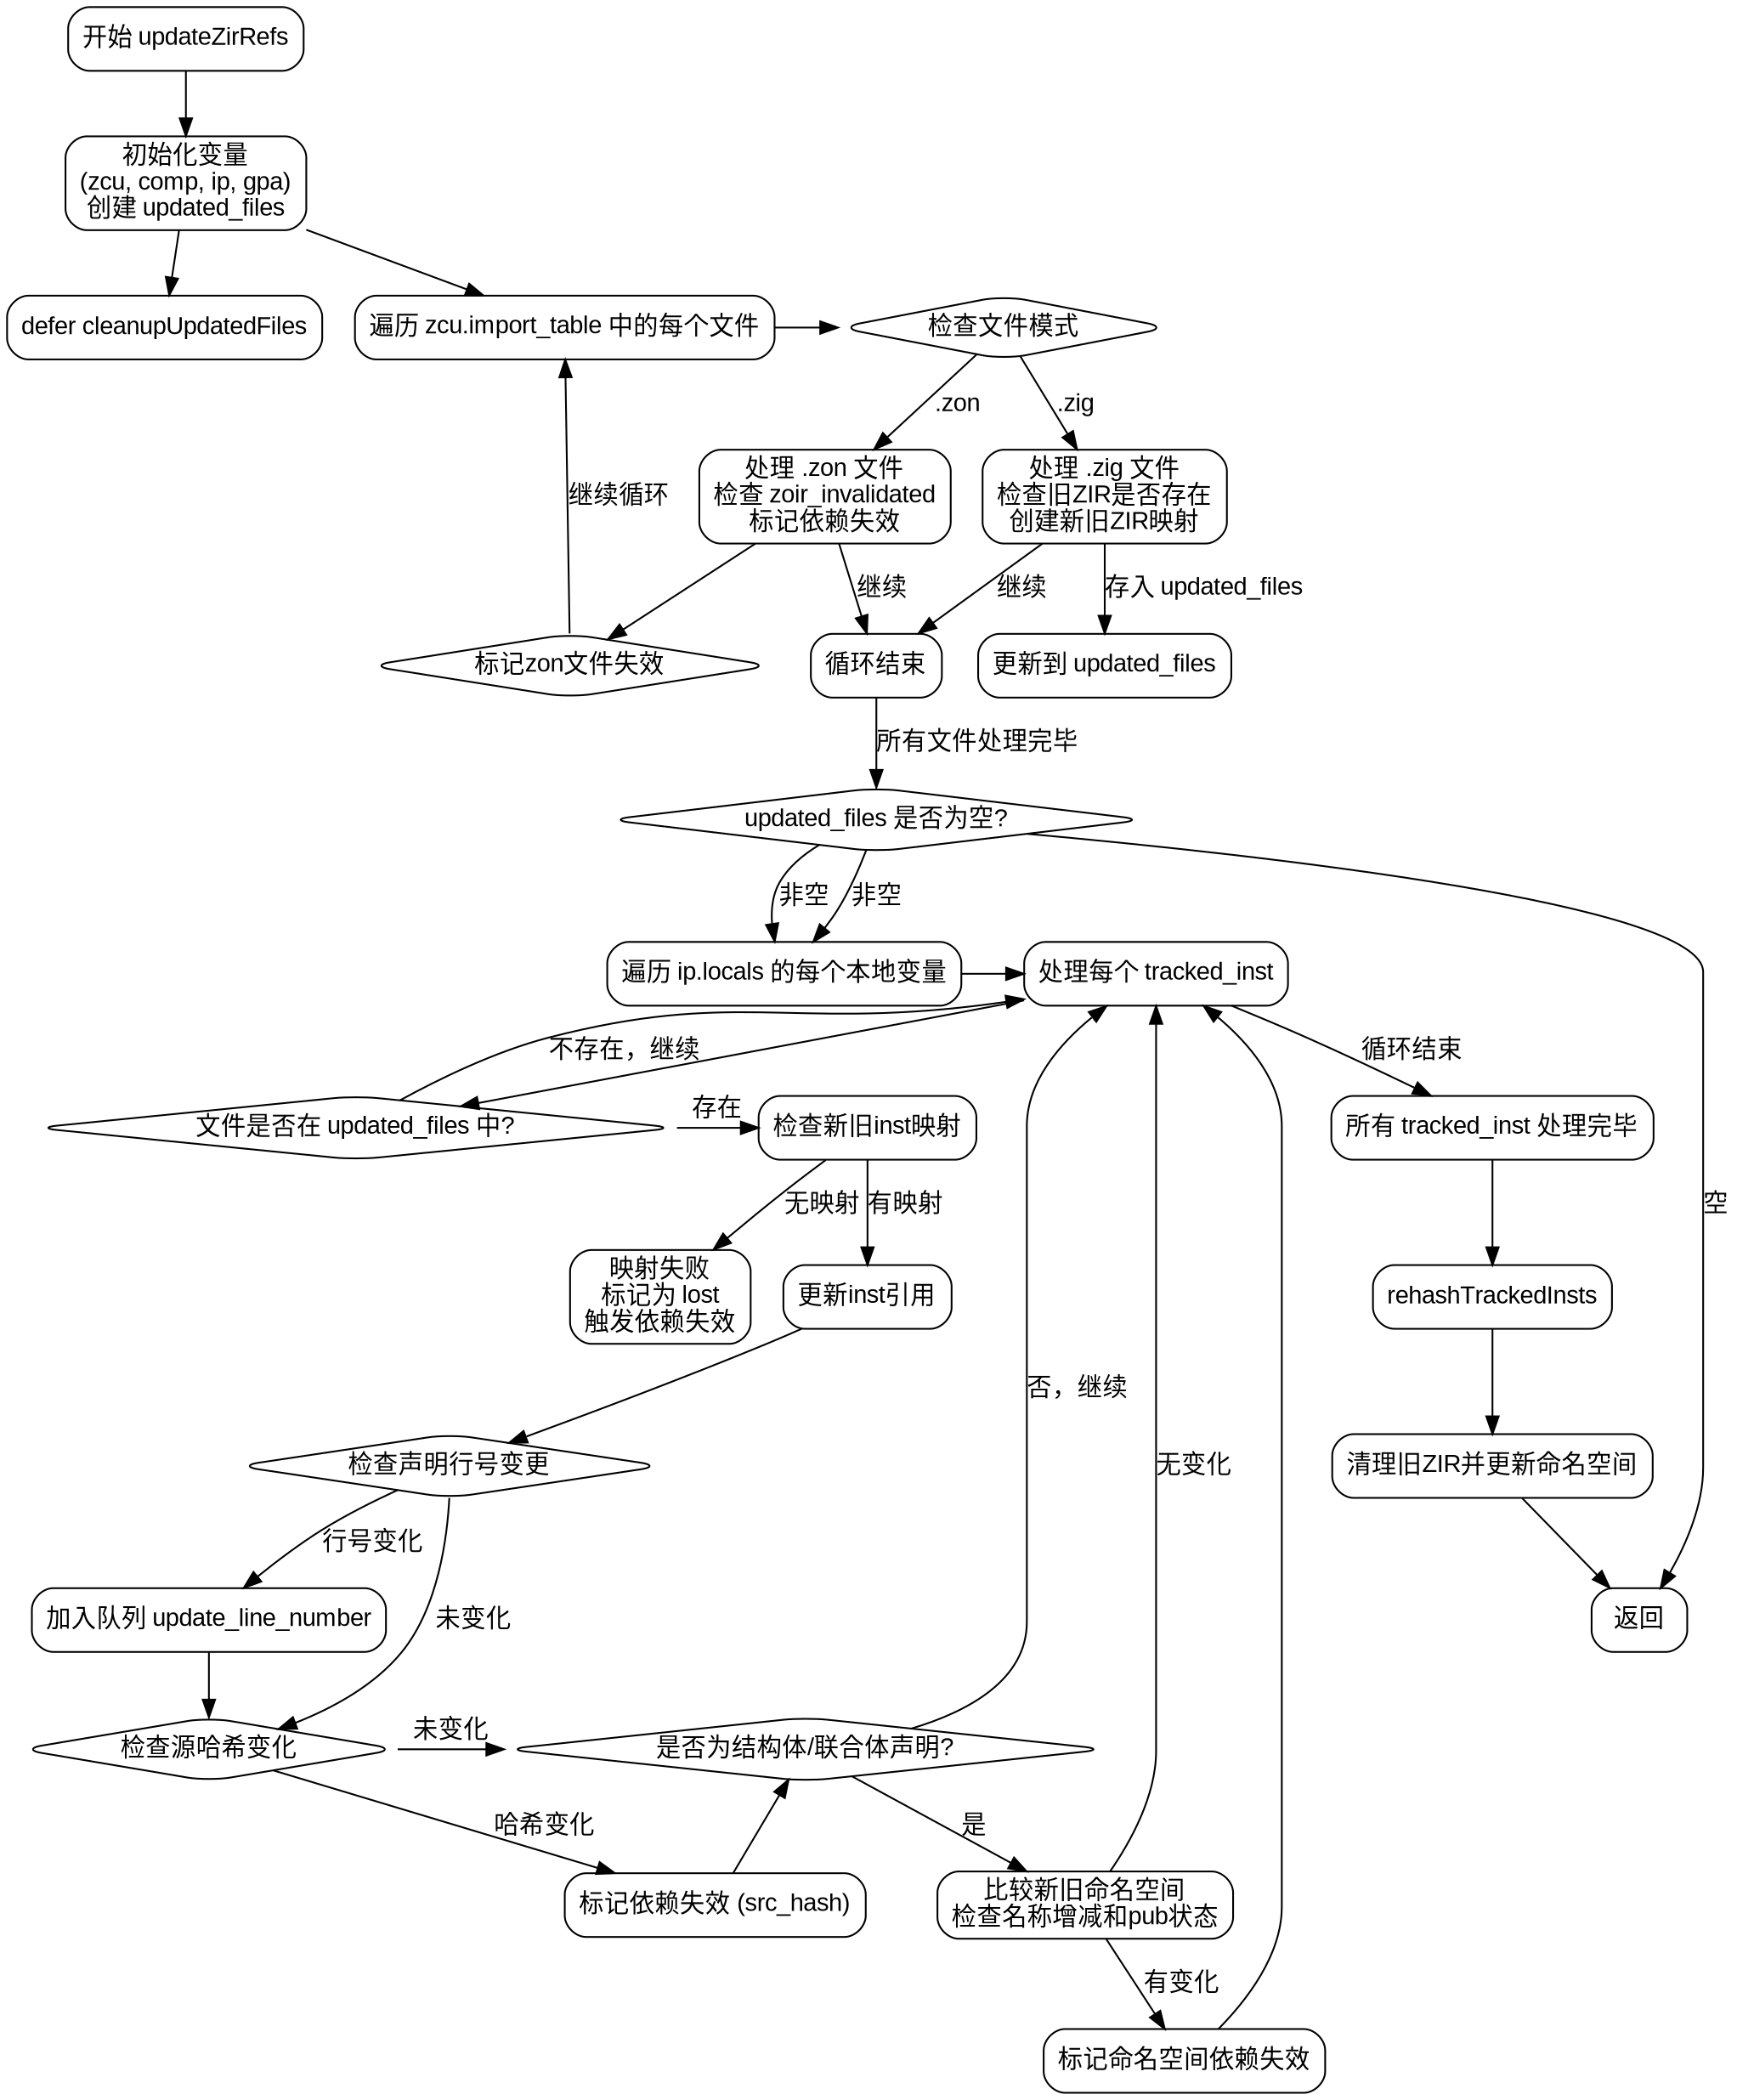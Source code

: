 
digraph flowchart {
    node [shape=rectangle, style="rounded", fontname="Arial"];
    edge [fontname="Arial"];

    start [label="开始 updateZirRefs"];
    init [label="初始化变量\n(zcu, comp, ip, gpa)\n创建 updated_files"];
    cleanup [label="defer cleanupUpdatedFiles"];

    start -> init -> cleanup;

    loop_files [label="遍历 zcu.import_table 中的每个文件"];
    init -> loop_files;

    check_file_mode [label="检查文件模式", shape=diamond];
    loop_files -> check_file_mode;

    handle_zon [label="处理 .zon 文件\n检查 zoir_invalidated\n标记依赖失效"];
    handle_zig [label="处理 .zig 文件\n检查旧ZIR是否存在\n创建新旧ZIR映射"];
    check_file_mode -> handle_zon [label=".zon"];
    check_file_mode -> handle_zig [label=".zig"];

    zon_invalid [label="标记zon文件失效", shape=diamond];
    handle_zon -> zon_invalid;
    zon_invalid -> loop_files [label="继续循环"];

    handle_zig -> updated_files_put [label="存入 updated_files"];
    updated_files_put [label="更新到 updated_files"];

    loop_files_end [label="循环结束"];
    handle_zon -> loop_files_end [label="继续"];
    handle_zig -> loop_files_end [label="继续"];
    loop_files_end -> check_empty [label="所有文件处理完毕"];

    check_empty [label="updated_files 是否为空?", shape=diamond];
    check_empty -> process_locals [label="非空"];
    check_empty -> end [label="空"];

    process_locals [label="遍历 ip.locals 的每个本地变量"];
    check_empty -> process_locals [label="非空"];

    loop_locals [label="处理每个 tracked_inst"];
    process_locals -> loop_locals;

    check_file_in_updated [label="文件是否在 updated_files 中?", shape=diamond];
    loop_locals -> check_file_in_updated;

    handle_mapping [label="检查新旧inst映射"];
    check_file_in_updated -> handle_mapping [label="存在"];
    check_file_in_updated -> loop_locals [label="不存在，继续"];

    mapping_failed [label="映射失败\n标记为 lost\n触发依赖失效"];
    mapping_success [label="更新inst引用"];
    handle_mapping -> mapping_failed [label="无映射"];
    handle_mapping -> mapping_success [label="有映射"];

    check_line_change [label="检查声明行号变更", shape=diamond];
    mapping_success -> check_line_change;

    queue_job [label="加入队列 update_line_number"];
    check_line_change -> queue_job [label="行号变化"];
    check_line_change -> check_hash [label="未变化"];

    check_hash [label="检查源哈希变化", shape=diamond];
    queue_job -> check_hash;
    check_hash -> mark_hash_dep [label="哈希变化"];
    check_hash -> check_namespace [label="未变化"];

    mark_hash_dep [label="标记依赖失效 (src_hash)"];
    mark_hash_dep -> check_namespace;

    check_namespace [label="是否为结构体/联合体声明?", shape=diamond];
    check_namespace -> compare_namespaces [label="是"];
    check_namespace -> loop_locals [label="否，继续"];

    compare_namespaces [label="比较新旧命名空间\n检查名称增减和pub状态"];
    compare_namespaces -> mark_namespace_changes [label="有变化"];
    compare_namespaces -> loop_locals [label="无变化"];

    mark_namespace_changes [label="标记命名空间依赖失效"];
    mark_namespace_changes -> loop_locals;

    loop_locals_end [label="所有 tracked_inst 处理完毕"];
    loop_locals -> loop_locals_end [label="循环结束"];

    rehash [label="rehashTrackedInsts"];
    loop_locals_end -> rehash;

    cleanup_old_zir [label="清理旧ZIR并更新命名空间"];
    rehash -> cleanup_old_zir;

    end [label="返回"];
    cleanup_old_zir -> end;

    // 处理循环结构
    { rank=same; loop_files check_file_mode }
    { rank=same; process_locals loop_locals }
    { rank=same; check_file_in_updated handle_mapping }
    { rank=same; check_hash check_namespace }
}
